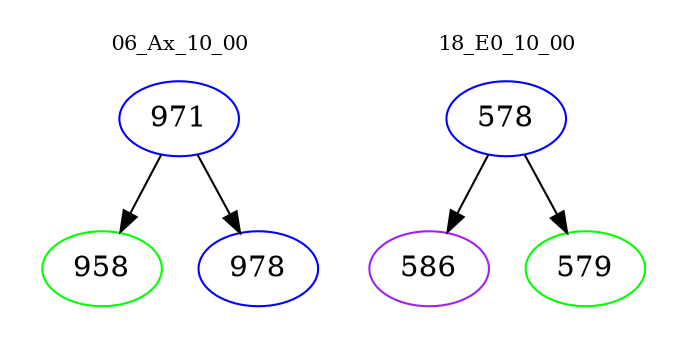 digraph{
subgraph cluster_0 {
color = white
label = "06_Ax_10_00";
fontsize=10;
T0_971 [label="971", color="blue"]
T0_971 -> T0_958 [color="black"]
T0_958 [label="958", color="green"]
T0_971 -> T0_978 [color="black"]
T0_978 [label="978", color="blue"]
}
subgraph cluster_1 {
color = white
label = "18_E0_10_00";
fontsize=10;
T1_578 [label="578", color="blue"]
T1_578 -> T1_586 [color="black"]
T1_586 [label="586", color="purple"]
T1_578 -> T1_579 [color="black"]
T1_579 [label="579", color="green"]
}
}
